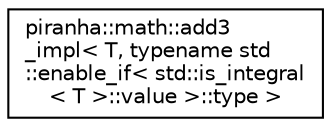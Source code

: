 digraph "Graphical Class Hierarchy"
{
  edge [fontname="Helvetica",fontsize="10",labelfontname="Helvetica",labelfontsize="10"];
  node [fontname="Helvetica",fontsize="10",shape=record];
  rankdir="LR";
  Node0 [label="piranha::math::add3\l_impl\< T, typename std\l::enable_if\< std::is_integral\l\< T \>::value \>::type \>",height=0.2,width=0.4,color="black", fillcolor="white", style="filled",URL="$structpiranha_1_1math_1_1add3__impl_3_01_t_00_01typename_01std_1_1enable__if_3_01std_1_1is__inteec72cb2375cbb0b7786ed7aab275bb09.html",tooltip="Specialisation of the piranha::math::add3() functor for integral types. "];
}

